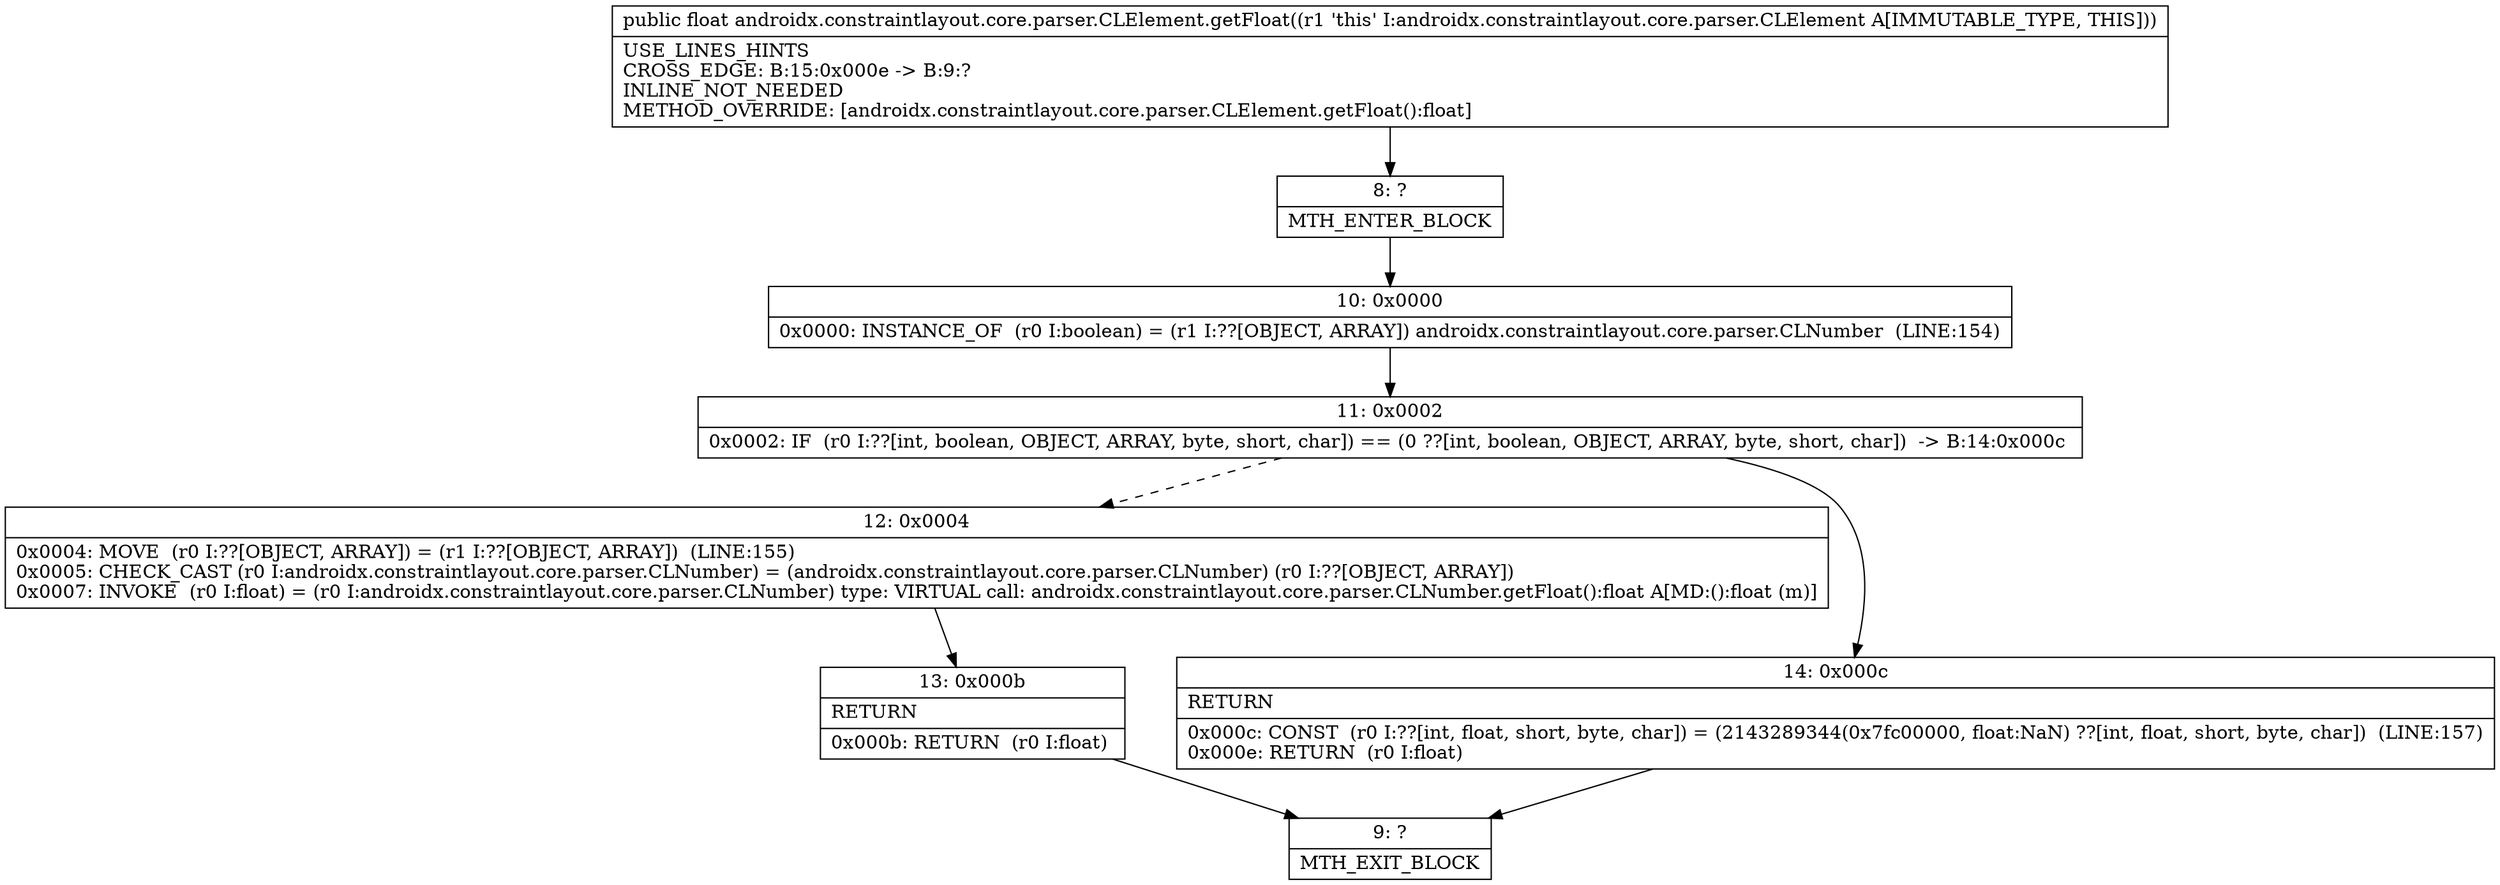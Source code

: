 digraph "CFG forandroidx.constraintlayout.core.parser.CLElement.getFloat()F" {
Node_8 [shape=record,label="{8\:\ ?|MTH_ENTER_BLOCK\l}"];
Node_10 [shape=record,label="{10\:\ 0x0000|0x0000: INSTANCE_OF  (r0 I:boolean) = (r1 I:??[OBJECT, ARRAY]) androidx.constraintlayout.core.parser.CLNumber  (LINE:154)\l}"];
Node_11 [shape=record,label="{11\:\ 0x0002|0x0002: IF  (r0 I:??[int, boolean, OBJECT, ARRAY, byte, short, char]) == (0 ??[int, boolean, OBJECT, ARRAY, byte, short, char])  \-\> B:14:0x000c \l}"];
Node_12 [shape=record,label="{12\:\ 0x0004|0x0004: MOVE  (r0 I:??[OBJECT, ARRAY]) = (r1 I:??[OBJECT, ARRAY])  (LINE:155)\l0x0005: CHECK_CAST (r0 I:androidx.constraintlayout.core.parser.CLNumber) = (androidx.constraintlayout.core.parser.CLNumber) (r0 I:??[OBJECT, ARRAY]) \l0x0007: INVOKE  (r0 I:float) = (r0 I:androidx.constraintlayout.core.parser.CLNumber) type: VIRTUAL call: androidx.constraintlayout.core.parser.CLNumber.getFloat():float A[MD:():float (m)]\l}"];
Node_13 [shape=record,label="{13\:\ 0x000b|RETURN\l|0x000b: RETURN  (r0 I:float) \l}"];
Node_9 [shape=record,label="{9\:\ ?|MTH_EXIT_BLOCK\l}"];
Node_14 [shape=record,label="{14\:\ 0x000c|RETURN\l|0x000c: CONST  (r0 I:??[int, float, short, byte, char]) = (2143289344(0x7fc00000, float:NaN) ??[int, float, short, byte, char])  (LINE:157)\l0x000e: RETURN  (r0 I:float) \l}"];
MethodNode[shape=record,label="{public float androidx.constraintlayout.core.parser.CLElement.getFloat((r1 'this' I:androidx.constraintlayout.core.parser.CLElement A[IMMUTABLE_TYPE, THIS]))  | USE_LINES_HINTS\lCROSS_EDGE: B:15:0x000e \-\> B:9:?\lINLINE_NOT_NEEDED\lMETHOD_OVERRIDE: [androidx.constraintlayout.core.parser.CLElement.getFloat():float]\l}"];
MethodNode -> Node_8;Node_8 -> Node_10;
Node_10 -> Node_11;
Node_11 -> Node_12[style=dashed];
Node_11 -> Node_14;
Node_12 -> Node_13;
Node_13 -> Node_9;
Node_14 -> Node_9;
}

